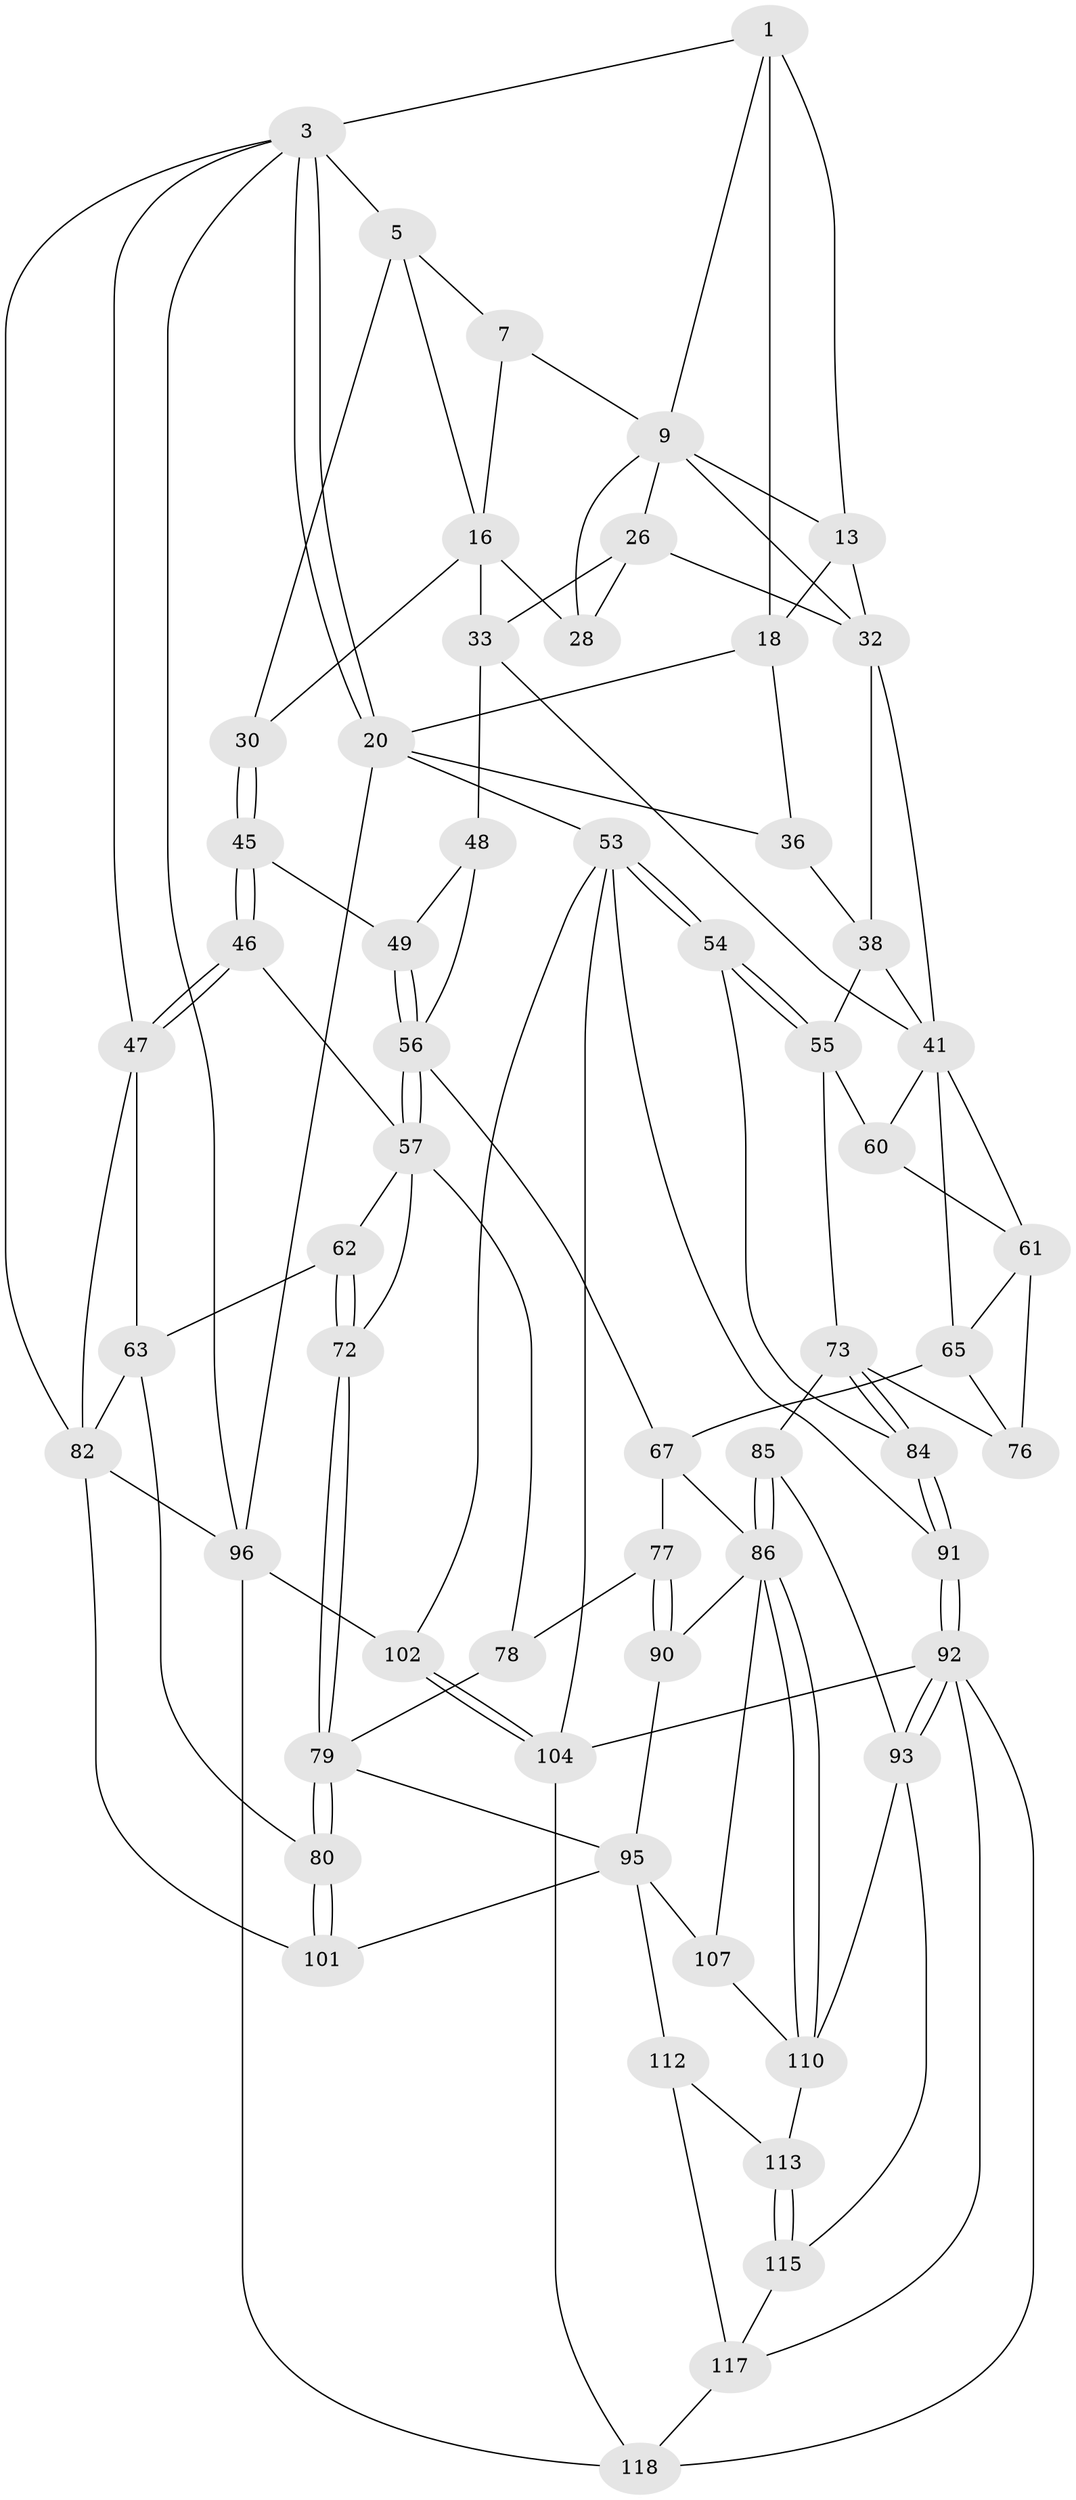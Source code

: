 // original degree distribution, {3: 0.016666666666666666, 4: 0.225, 6: 0.20833333333333334, 5: 0.55}
// Generated by graph-tools (version 1.1) at 2025/17/03/09/25 04:17:02]
// undirected, 60 vertices, 136 edges
graph export_dot {
graph [start="1"]
  node [color=gray90,style=filled];
  1 [pos="+0.6068422196674302+0",super="+8+2"];
  3 [pos="+1+0",super="+4"];
  5 [pos="+0+0",super="+6+21"];
  7 [pos="+0.41218178240343206+0",super="+11"];
  9 [pos="+0.5624128715633203+0.10222623679427018",super="+10+24"];
  13 [pos="+0.7757170853487099+0.14406472687733685",super="+23+14"];
  16 [pos="+0.2841368771694829+0.13879216212989093",super="+29+17"];
  18 [pos="+0.9762429804840469+0.09389369404048596",super="+22+19"];
  20 [pos="+1+0.1933121595436061",super="+44"];
  26 [pos="+0.5740038099270243+0.2493058978937814",super="+27"];
  28 [pos="+0.46421628548470734+0.22524711219704646"];
  30 [pos="+0.1895616197333185+0.2684972141043504"];
  32 [pos="+0.6725734995942318+0.25214944992220534",super="+39"];
  33 [pos="+0.41877948484777194+0.3998076005074272",super="+34"];
  36 [pos="+0.8315525263226762+0.2352998290832083",super="+37"];
  38 [pos="+0.804427492922108+0.31675794921350275",super="+50"];
  41 [pos="+0.6220475483011376+0.404197216913048",super="+42+51"];
  45 [pos="+0.14164013116440607+0.3730833188590272"];
  46 [pos="+0.08588305694877643+0.4068764658063502"];
  47 [pos="+0+0.37371071377076315",super="+64"];
  48 [pos="+0.3770380363400603+0.436707765043655"];
  49 [pos="+0.17046628413447332+0.3944408327993135"];
  53 [pos="+0.9938172696492104+0.5721478086968688",super="+98"];
  54 [pos="+0.9560946158089734+0.5585144887545707"];
  55 [pos="+0.8204247165827888+0.48087760295729504",super="+71"];
  56 [pos="+0.2641919026498745+0.5469489018372359",super="+69"];
  57 [pos="+0.23617598744084656+0.5807238103544893",super="+58"];
  60 [pos="+0.6214811066109454+0.5595564218953979"];
  61 [pos="+0.5778671581396148+0.5644036387822374",super="+70"];
  62 [pos="+0.06581222867063695+0.5693399033813351"];
  63 [pos="+0.02601375453688381+0.5896507305518094",super="+81"];
  65 [pos="+0.46865517448783045+0.5710479400356987",super="+66"];
  67 [pos="+0.4284796855861349+0.6220760782851055",super="+68"];
  72 [pos="+0.1987543148991416+0.6141934194610649"];
  73 [pos="+0.6825476313864227+0.6310167198988889",super="+74"];
  76 [pos="+0.5437836793261194+0.6494007812987669"];
  77 [pos="+0.3828777117950761+0.6620657665568823"];
  78 [pos="+0.32397196335214196+0.6541273583277027"];
  79 [pos="+0.17196115470763748+0.7172643928978331",super="+88"];
  80 [pos="+0.1343461077493059+0.7503940429124966"];
  82 [pos="+0+0.6845680619425201",super="+83"];
  84 [pos="+0.7241258039911769+0.6874897196060772"];
  85 [pos="+0.5477034222800452+0.7686966120634376",super="+94"];
  86 [pos="+0.5222820969911207+0.7832618410184",super="+87"];
  90 [pos="+0.38712898854052114+0.767046969636493"];
  91 [pos="+0.728184570878965+0.8213751851331436"];
  92 [pos="+0.7274494360570107+0.8223685116027598",super="+106"];
  93 [pos="+0.7136316557743124+0.818844994001625",super="+109"];
  95 [pos="+0.31934423780594096+0.7705154293256198",super="+99"];
  96 [pos="+1+1",super="+97"];
  101 [pos="+0+1"];
  102 [pos="+0.9941313452133914+0.9237966317226248"];
  104 [pos="+0.8704905282121674+0.9126214495393138",super="+105"];
  107 [pos="+0.39494733648156277+0.8756865033296587"];
  110 [pos="+0.5273431465412718+0.8823456338633106",super="+111"];
  112 [pos="+0.3181614556921352+1",super="+114"];
  113 [pos="+0.47489226500608817+1"];
  115 [pos="+0.6204437933227646+0.9475403180268721"];
  117 [pos="+0.6230829176173804+0.9477795693117717",super="+120"];
  118 [pos="+0.773238032901951+1",super="+119"];
  1 -- 9;
  1 -- 18;
  1 -- 3;
  1 -- 13 [weight=2];
  3 -- 20;
  3 -- 20;
  3 -- 96;
  3 -- 5 [weight=2];
  3 -- 47;
  3 -- 82;
  5 -- 16;
  5 -- 7;
  5 -- 30;
  7 -- 16;
  7 -- 9;
  9 -- 28;
  9 -- 32;
  9 -- 26;
  9 -- 13;
  13 -- 32;
  13 -- 18;
  16 -- 30;
  16 -- 28;
  16 -- 33;
  18 -- 36 [weight=2];
  18 -- 20;
  20 -- 53;
  20 -- 36;
  20 -- 96;
  26 -- 33;
  26 -- 28;
  26 -- 32;
  30 -- 45;
  30 -- 45;
  32 -- 41;
  32 -- 38;
  33 -- 41;
  33 -- 48;
  36 -- 38;
  38 -- 55;
  38 -- 41;
  41 -- 65;
  41 -- 61;
  41 -- 60;
  45 -- 46;
  45 -- 46;
  45 -- 49;
  46 -- 47;
  46 -- 47;
  46 -- 57;
  47 -- 82;
  47 -- 63;
  48 -- 49;
  48 -- 56;
  49 -- 56;
  49 -- 56;
  53 -- 54;
  53 -- 54;
  53 -- 104;
  53 -- 91;
  53 -- 102;
  54 -- 55;
  54 -- 55;
  54 -- 84;
  55 -- 73;
  55 -- 60;
  56 -- 57;
  56 -- 57;
  56 -- 67;
  57 -- 78;
  57 -- 72;
  57 -- 62;
  60 -- 61;
  61 -- 65;
  61 -- 76;
  62 -- 63;
  62 -- 72;
  62 -- 72;
  63 -- 80;
  63 -- 82;
  65 -- 67;
  65 -- 76;
  67 -- 77;
  67 -- 86;
  72 -- 79;
  72 -- 79;
  73 -- 84;
  73 -- 84;
  73 -- 76;
  73 -- 85 [weight=2];
  77 -- 78;
  77 -- 90;
  77 -- 90;
  78 -- 79;
  79 -- 80;
  79 -- 80;
  79 -- 95;
  80 -- 101;
  80 -- 101;
  82 -- 96;
  82 -- 101;
  84 -- 91;
  84 -- 91;
  85 -- 86;
  85 -- 86;
  85 -- 93;
  86 -- 110;
  86 -- 110;
  86 -- 107;
  86 -- 90;
  90 -- 95;
  91 -- 92;
  91 -- 92;
  92 -- 93;
  92 -- 93;
  92 -- 104;
  92 -- 117;
  92 -- 118;
  93 -- 115;
  93 -- 110;
  95 -- 112 [weight=2];
  95 -- 107;
  95 -- 101;
  96 -- 118;
  96 -- 102;
  102 -- 104;
  102 -- 104;
  104 -- 118;
  107 -- 110;
  110 -- 113;
  112 -- 113;
  112 -- 117;
  113 -- 115;
  113 -- 115;
  115 -- 117;
  117 -- 118;
}
